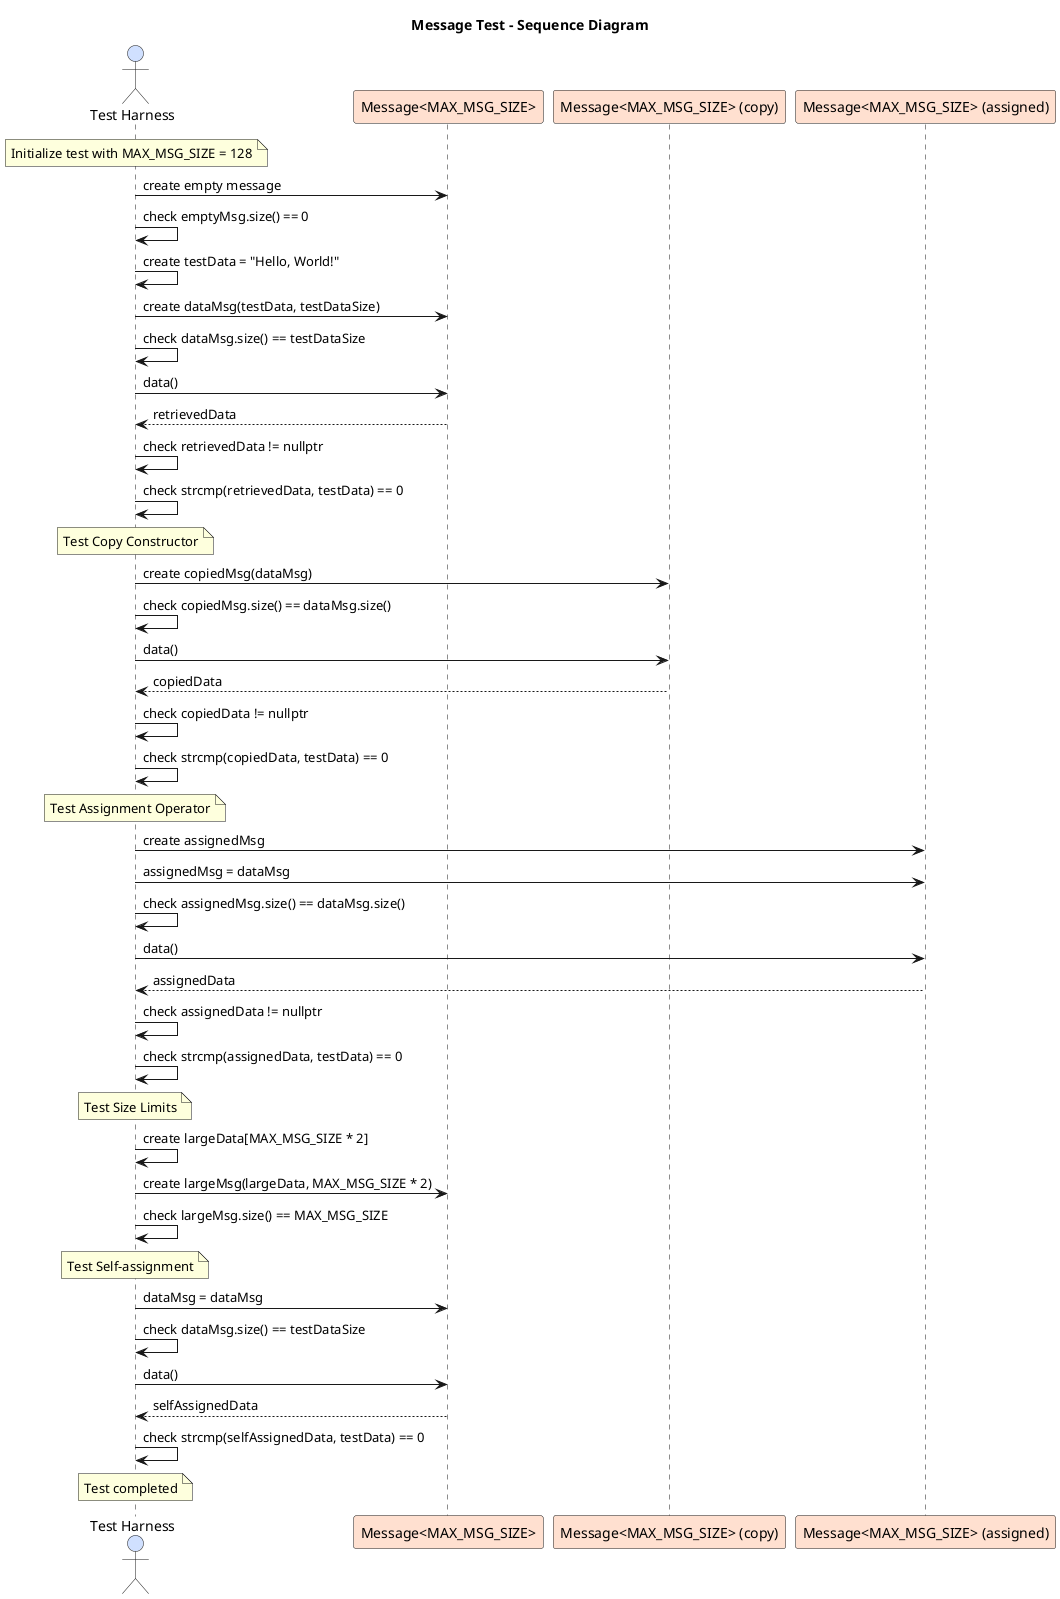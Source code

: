 @startuml message_test

skinparam actor {
    BackgroundColor #D0E0FF
}

skinparam participant {
    BackgroundColor #FFE0D0
}

title Message Test - Sequence Diagram

actor "Test Harness" as Test
participant "Message<MAX_MSG_SIZE>" as Message
participant "Message<MAX_MSG_SIZE> (copy)" as MessageCopy
participant "Message<MAX_MSG_SIZE> (assigned)" as MessageAssigned

note over Test: Initialize test with MAX_MSG_SIZE = 128

Test -> Message: create empty message
Test -> Test: check emptyMsg.size() == 0

Test -> Test: create testData = "Hello, World!"
Test -> Message: create dataMsg(testData, testDataSize)
Test -> Test: check dataMsg.size() == testDataSize

Test -> Message: data()
Test <-- Message: retrievedData
Test -> Test: check retrievedData != nullptr
Test -> Test: check strcmp(retrievedData, testData) == 0

note over Test: Test Copy Constructor

Test -> MessageCopy: create copiedMsg(dataMsg)
Test -> Test: check copiedMsg.size() == dataMsg.size()

Test -> MessageCopy: data()
Test <-- MessageCopy: copiedData
Test -> Test: check copiedData != nullptr
Test -> Test: check strcmp(copiedData, testData) == 0

note over Test: Test Assignment Operator

Test -> MessageAssigned: create assignedMsg
Test -> MessageAssigned: assignedMsg = dataMsg
Test -> Test: check assignedMsg.size() == dataMsg.size()

Test -> MessageAssigned: data()
Test <-- MessageAssigned: assignedData
Test -> Test: check assignedData != nullptr
Test -> Test: check strcmp(assignedData, testData) == 0

note over Test: Test Size Limits

Test -> Test: create largeData[MAX_MSG_SIZE * 2]
Test -> Message: create largeMsg(largeData, MAX_MSG_SIZE * 2)
Test -> Test: check largeMsg.size() == MAX_MSG_SIZE

note over Test: Test Self-assignment

Test -> Message: dataMsg = dataMsg
Test -> Test: check dataMsg.size() == testDataSize
Test -> Message: data()
Test <-- Message: selfAssignedData
Test -> Test: check strcmp(selfAssignedData, testData) == 0

note over Test: Test completed

@enduml 
